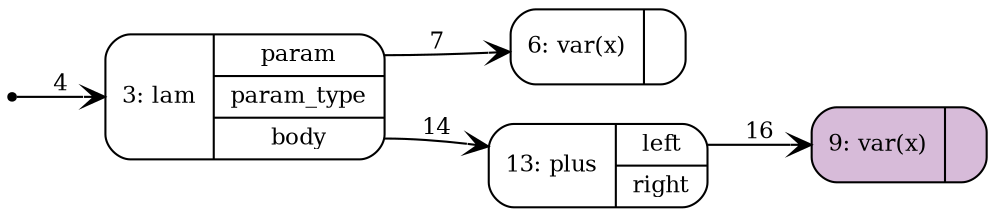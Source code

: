 digraph G {
   node [shape=Mrecord,fontsize=11,ranksep=0];
   edge [arrowhead=vee,fontsize=11,weight=2];
   rankdir = LR;
   {rank=min; n0 [shape=point]};
   n0 [label="{0: root|{<root> root}}",style=filled,fillcolor=black,color=black];
n3 [label="{3: lam|{<param> param|<param_type> param_type|<body> body}}",style=filled,fillcolor=white,color=black];
n6 [label="{6: var(x)|{}}",style=filled,fillcolor=white,color=black];
n9 [label="{9: var(x)|{}}",style=filled,fillcolor="#D7BBD9",color=black];
n13 [label="{13: plus|{<left> left|<right> right}}",style=filled,fillcolor=white,color=black];
n13:left -> n9 [color=black,label="16",edgeURL="#",edgetooltip="id: 16\nsource: 13\nindex: Lang.Index.Exp_plus_left\ntarget: 9",labeltooltip="id: 16\nsource: 13\nindex: Lang.Index.Exp_plus_left\ntarget: 9"];
n3:body -> n13 [color=black,label="14",edgeURL="#",edgetooltip="id: 14\nsource: 3\nindex: Lang.Index.Exp_lam_body\ntarget: 13",labeltooltip="id: 14\nsource: 3\nindex: Lang.Index.Exp_lam_body\ntarget: 13"];
n3:param -> n6 [color=black,label="7",edgeURL="#",edgetooltip="id: 7\nsource: 3\nindex: Lang.Index.Exp_lam_param\ntarget: 6",labeltooltip="id: 7\nsource: 3\nindex: Lang.Index.Exp_lam_param\ntarget: 6"];
n0:root -> n3 [color=black,label="4",edgeURL="#",edgetooltip="id: 4\nsource: 0\nindex: Lang.Index.Root_root_root\ntarget: 3",labeltooltip="id: 4\nsource: 0\nindex: Lang.Index.Root_root_root\ntarget: 3"]}